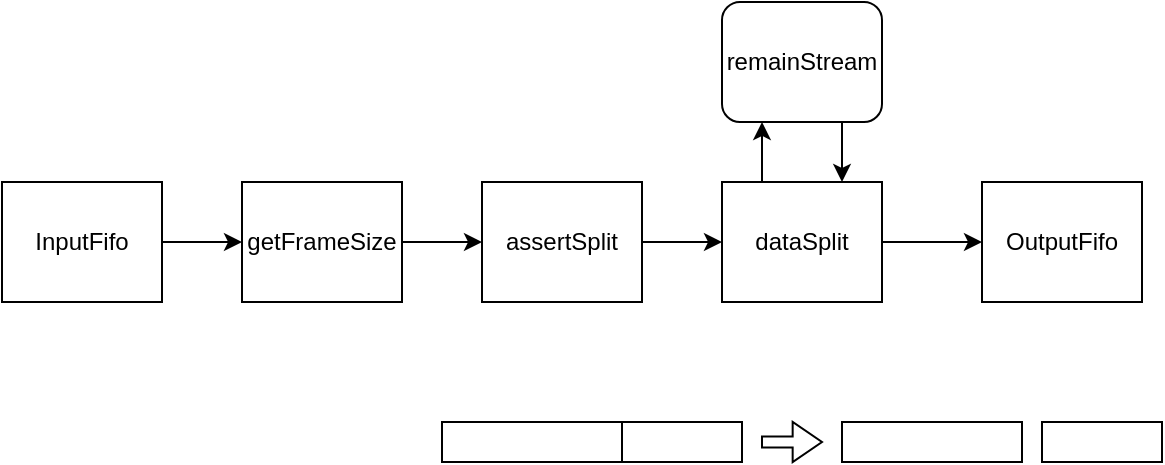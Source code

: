<mxfile>
    <diagram id="XQ-LHhO45jYcUsl-lT9A" name="第 1 页">
        <mxGraphModel dx="1002" dy="553" grid="1" gridSize="10" guides="1" tooltips="1" connect="1" arrows="1" fold="1" page="1" pageScale="1" pageWidth="827" pageHeight="1169" math="0" shadow="0">
            <root>
                <mxCell id="0"/>
                <mxCell id="1" parent="0"/>
                <mxCell id="4" style="edgeStyle=none;html=1;exitX=1;exitY=0.5;exitDx=0;exitDy=0;entryX=0;entryY=0.5;entryDx=0;entryDy=0;" edge="1" parent="1" source="2" target="3">
                    <mxGeometry relative="1" as="geometry"/>
                </mxCell>
                <mxCell id="2" value="InputFifo" style="rounded=0;whiteSpace=wrap;html=1;" vertex="1" parent="1">
                    <mxGeometry x="120" y="160" width="80" height="60" as="geometry"/>
                </mxCell>
                <mxCell id="6" style="edgeStyle=none;html=1;exitX=1;exitY=0.5;exitDx=0;exitDy=0;" edge="1" parent="1" source="3" target="5">
                    <mxGeometry relative="1" as="geometry"/>
                </mxCell>
                <mxCell id="3" value="getFrameSize" style="rounded=0;whiteSpace=wrap;html=1;" vertex="1" parent="1">
                    <mxGeometry x="240" y="160" width="80" height="60" as="geometry"/>
                </mxCell>
                <mxCell id="7" style="edgeStyle=none;html=1;exitX=1;exitY=0.5;exitDx=0;exitDy=0;" edge="1" parent="1" source="5">
                    <mxGeometry relative="1" as="geometry">
                        <mxPoint x="480" y="190" as="targetPoint"/>
                    </mxGeometry>
                </mxCell>
                <mxCell id="5" value="assertSplit" style="rounded=0;whiteSpace=wrap;html=1;" vertex="1" parent="1">
                    <mxGeometry x="360" y="160" width="80" height="60" as="geometry"/>
                </mxCell>
                <mxCell id="12" style="edgeStyle=none;html=1;exitX=0.25;exitY=0;exitDx=0;exitDy=0;entryX=0.25;entryY=1;entryDx=0;entryDy=0;" edge="1" parent="1" source="8" target="9">
                    <mxGeometry relative="1" as="geometry"/>
                </mxCell>
                <mxCell id="14" style="edgeStyle=none;html=1;exitX=1;exitY=0.5;exitDx=0;exitDy=0;" edge="1" parent="1" source="8">
                    <mxGeometry relative="1" as="geometry">
                        <mxPoint x="610" y="190" as="targetPoint"/>
                    </mxGeometry>
                </mxCell>
                <mxCell id="8" value="dataSplit" style="rounded=0;whiteSpace=wrap;html=1;" vertex="1" parent="1">
                    <mxGeometry x="480" y="160" width="80" height="60" as="geometry"/>
                </mxCell>
                <mxCell id="13" style="edgeStyle=none;html=1;exitX=0.75;exitY=1;exitDx=0;exitDy=0;entryX=0.75;entryY=0;entryDx=0;entryDy=0;" edge="1" parent="1" source="9" target="8">
                    <mxGeometry relative="1" as="geometry"/>
                </mxCell>
                <mxCell id="9" value="remainStream" style="rounded=1;whiteSpace=wrap;html=1;" vertex="1" parent="1">
                    <mxGeometry x="480" y="70" width="80" height="60" as="geometry"/>
                </mxCell>
                <mxCell id="15" value="OutputFifo" style="rounded=0;whiteSpace=wrap;html=1;" vertex="1" parent="1">
                    <mxGeometry x="610" y="160" width="80" height="60" as="geometry"/>
                </mxCell>
                <mxCell id="16" value="" style="rounded=0;whiteSpace=wrap;html=1;" vertex="1" parent="1">
                    <mxGeometry x="430" y="280" width="60" height="20" as="geometry"/>
                </mxCell>
                <mxCell id="17" value="" style="rounded=0;whiteSpace=wrap;html=1;" vertex="1" parent="1">
                    <mxGeometry x="340" y="280" width="90" height="20" as="geometry"/>
                </mxCell>
                <mxCell id="19" value="" style="rounded=0;whiteSpace=wrap;html=1;" vertex="1" parent="1">
                    <mxGeometry x="640" y="280" width="60" height="20" as="geometry"/>
                </mxCell>
                <mxCell id="20" value="" style="rounded=0;whiteSpace=wrap;html=1;" vertex="1" parent="1">
                    <mxGeometry x="540" y="280" width="90" height="20" as="geometry"/>
                </mxCell>
                <mxCell id="21" value="" style="html=1;shadow=0;dashed=0;align=center;verticalAlign=middle;shape=mxgraph.arrows2.arrow;dy=0.73;dx=14.67;notch=0;" vertex="1" parent="1">
                    <mxGeometry x="500" y="280" width="30" height="20" as="geometry"/>
                </mxCell>
            </root>
        </mxGraphModel>
    </diagram>
</mxfile>